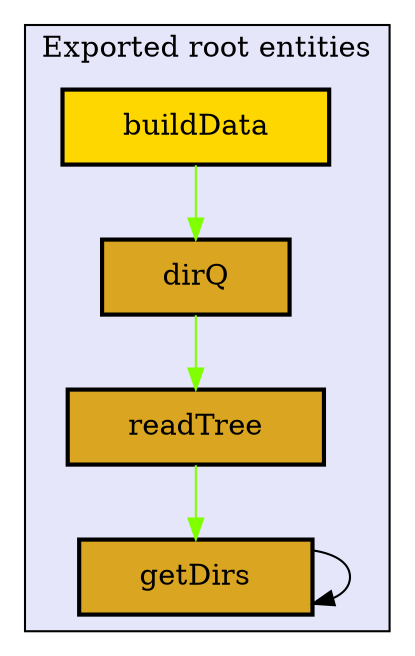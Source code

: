 digraph "Levels within Snap.StarterTH" {
    node [margin="0.4,0.1"
         ,style=filled];
    subgraph cluster_0 {
        graph [label="Exported root entities"
              ,style=filled
              ,fillcolor=lavender];
        1 [label=buildData
          ,shape=box
          ,fillcolor=gold
          ,style="filled,bold"];
        2 [label=dirQ
          ,shape=box
          ,fillcolor=goldenrod
          ,style="filled,bold"];
        3 [label=getDirs
          ,shape=box
          ,fillcolor=goldenrod
          ,style="filled,bold"];
        4 [label=readTree
          ,shape=box
          ,fillcolor=goldenrod
          ,style="filled,bold"];
    }
    1 -> 2 [penwidth=1
           ,color=chartreuse];
    2 -> 4 [penwidth=1
           ,color=chartreuse];
    3 -> 3 [penwidth=1,color=black];
    4 -> 3 [penwidth=1
           ,color=chartreuse];
}
